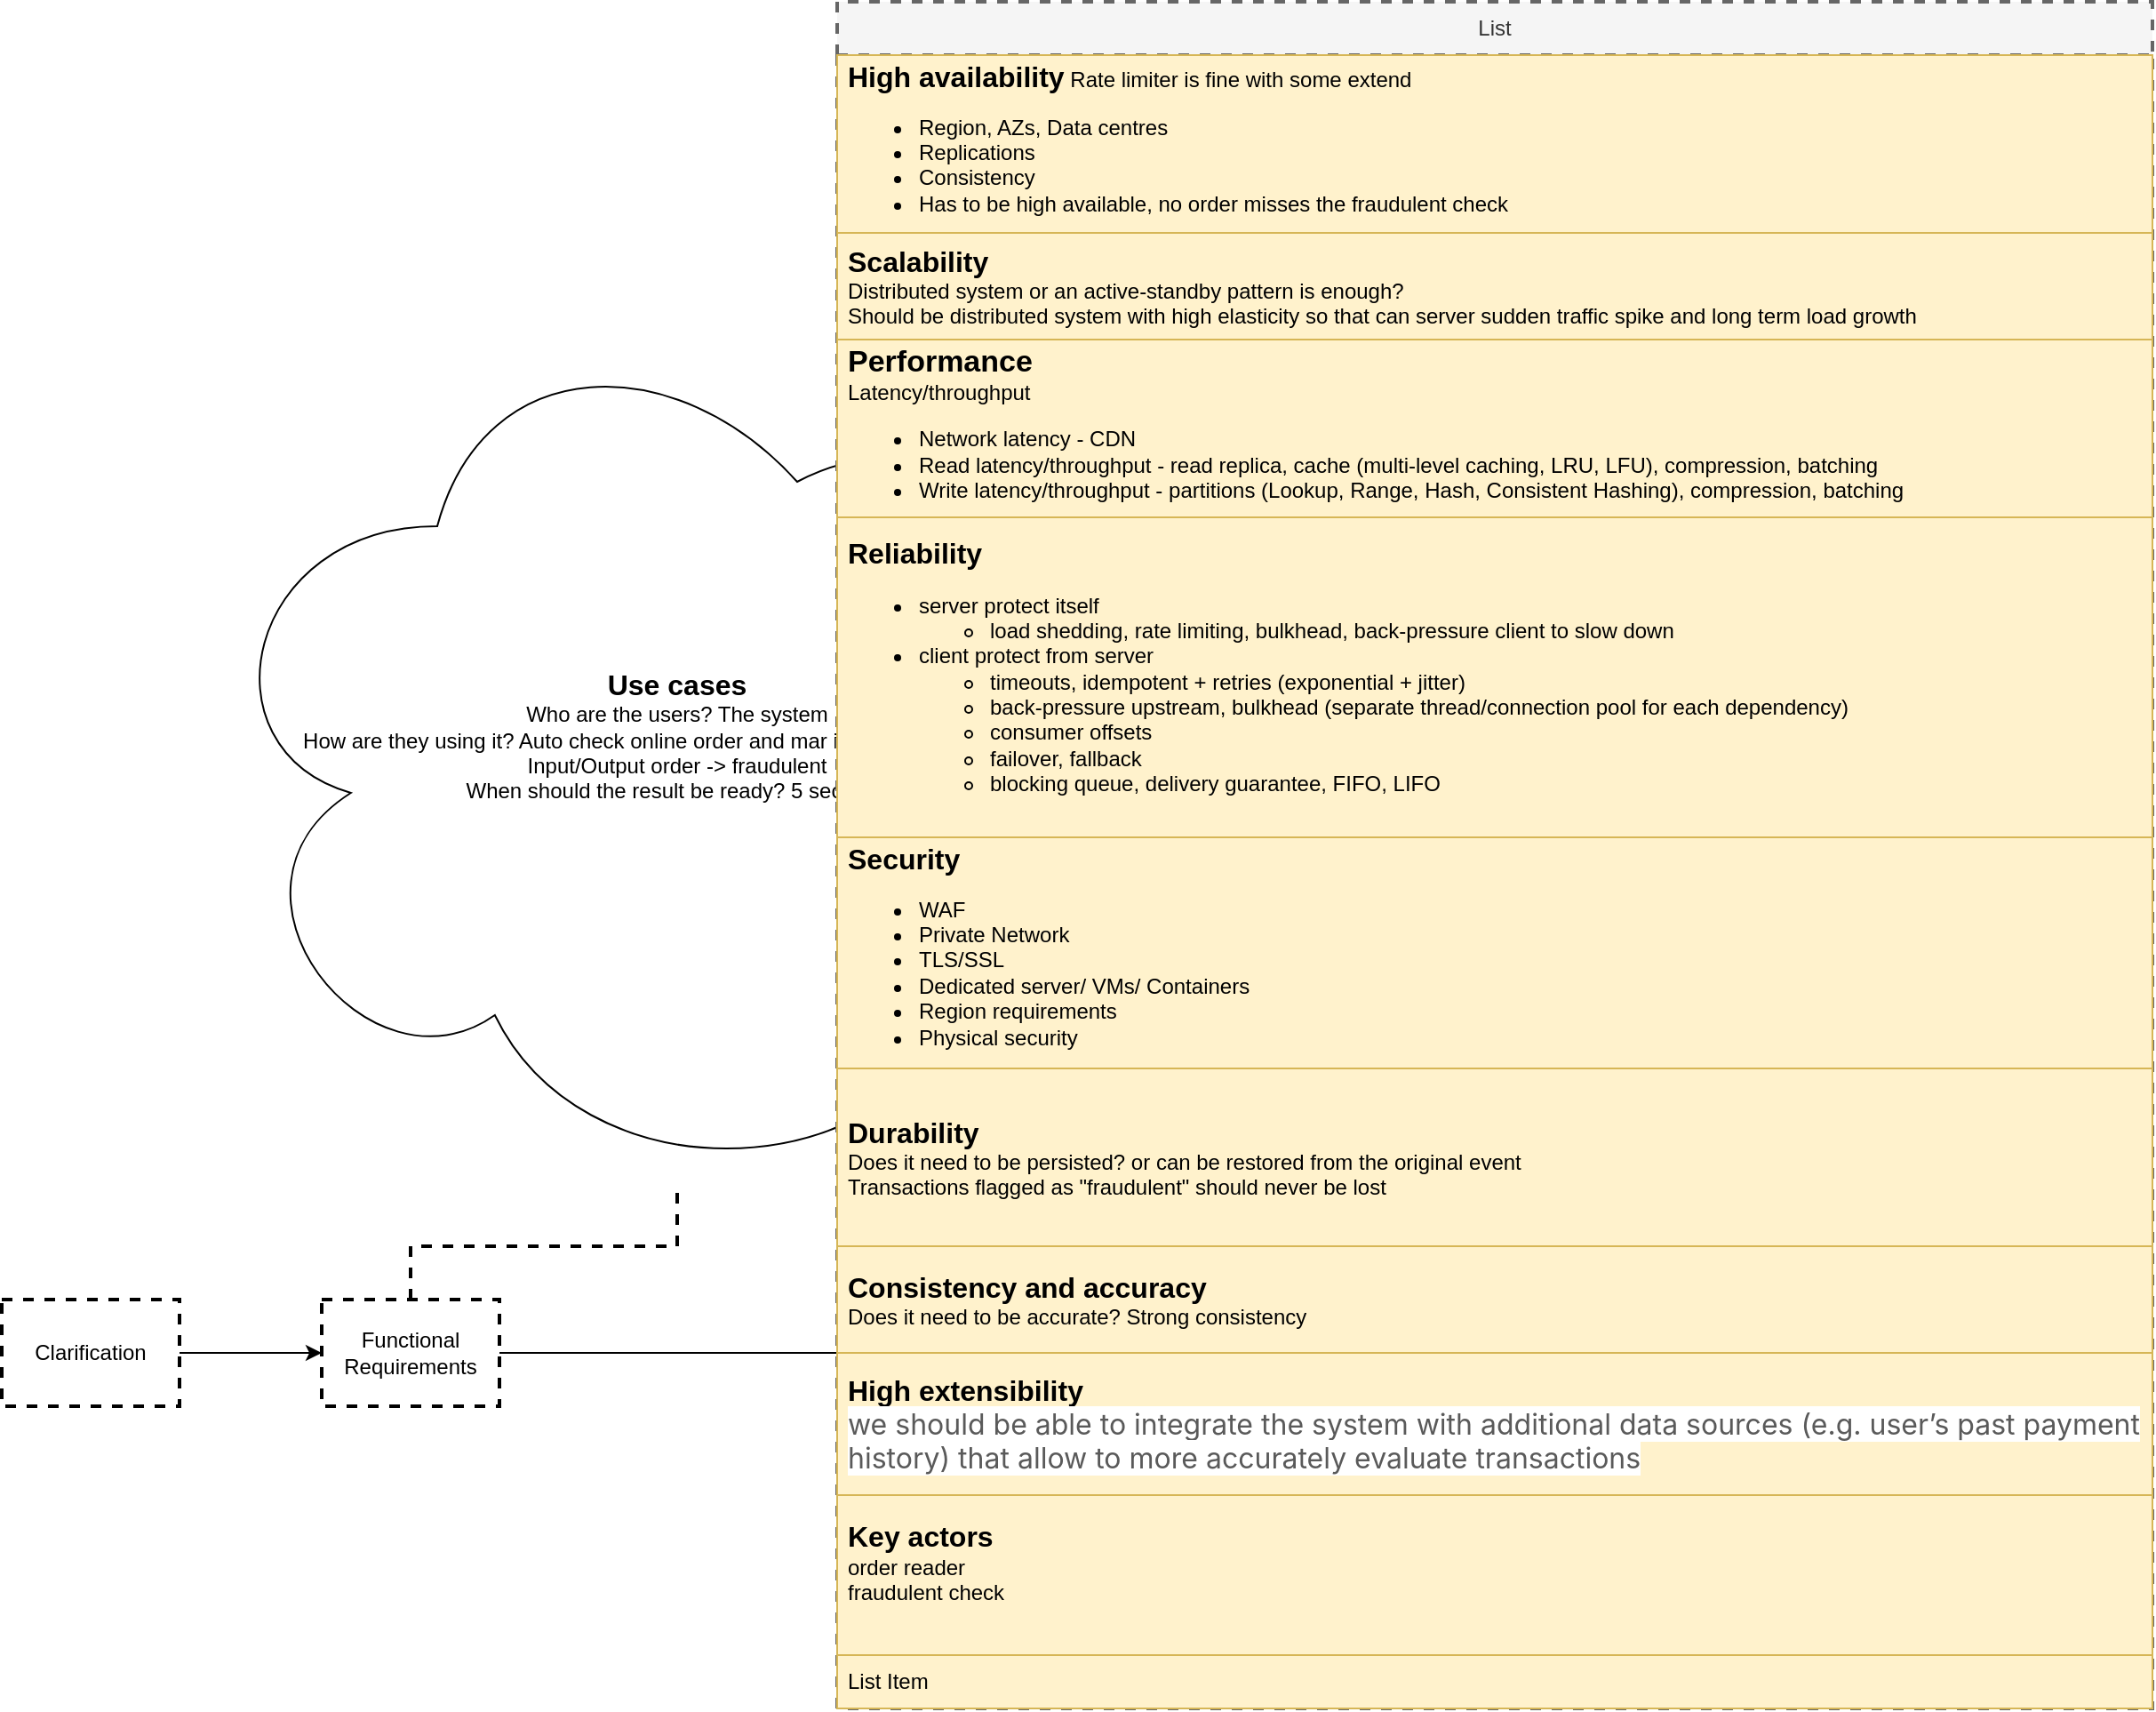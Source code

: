 <mxfile version="24.2.2" type="github">
  <diagram name="Page-1" id="nM_7DvfETTZb8W0gTbOB">
    <mxGraphModel dx="1228" dy="2240" grid="1" gridSize="10" guides="1" tooltips="1" connect="1" arrows="1" fold="1" page="1" pageScale="1" pageWidth="827" pageHeight="1169" math="0" shadow="0">
      <root>
        <mxCell id="0" />
        <mxCell id="1" parent="0" />
        <mxCell id="C4XldygZUVQbeanKiclW-9" value="" style="edgeStyle=orthogonalEdgeStyle;rounded=0;orthogonalLoop=1;jettySize=auto;html=1;" parent="1" source="C4XldygZUVQbeanKiclW-7" target="C4XldygZUVQbeanKiclW-8" edge="1">
          <mxGeometry relative="1" as="geometry" />
        </mxCell>
        <mxCell id="C4XldygZUVQbeanKiclW-7" value="Clarification" style="rounded=0;whiteSpace=wrap;html=1;strokeWidth=2;dashed=1;" parent="1" vertex="1">
          <mxGeometry x="50" y="100" width="100" height="60" as="geometry" />
        </mxCell>
        <mxCell id="C4XldygZUVQbeanKiclW-18" value="" style="edgeStyle=orthogonalEdgeStyle;rounded=0;orthogonalLoop=1;jettySize=auto;html=1;fontFamily=Helvetica;fontSize=12;fontColor=default;" parent="1" source="C4XldygZUVQbeanKiclW-8" target="C4XldygZUVQbeanKiclW-17" edge="1">
          <mxGeometry relative="1" as="geometry" />
        </mxCell>
        <mxCell id="C4XldygZUVQbeanKiclW-8" value="Functional Requirements" style="rounded=0;whiteSpace=wrap;html=1;dashed=1;strokeWidth=2;" parent="1" vertex="1">
          <mxGeometry x="230" y="100" width="100" height="60" as="geometry" />
        </mxCell>
        <mxCell id="C4XldygZUVQbeanKiclW-16" value="" style="edgeStyle=orthogonalEdgeStyle;rounded=0;orthogonalLoop=1;jettySize=auto;html=1;strokeWidth=2;dashed=1;endArrow=none;endFill=0;" parent="1" source="C4XldygZUVQbeanKiclW-11" target="C4XldygZUVQbeanKiclW-8" edge="1">
          <mxGeometry relative="1" as="geometry" />
        </mxCell>
        <mxCell id="C4XldygZUVQbeanKiclW-11" value="&lt;div&gt;&lt;b&gt;&lt;font style=&quot;font-size: 16px;&quot;&gt;Use cases&lt;/font&gt;&lt;/b&gt;&lt;/div&gt;&lt;div&gt;Who are the users? The system&lt;br&gt;How are they using it? Auto check online order and mar it as fraudulent or none&lt;br&gt;&lt;/div&gt;&lt;div&gt;Input/Output order -&amp;gt;&amp;nbsp;&lt;span style=&quot;background-color: initial;&quot;&gt;fraudulent&lt;/span&gt;&lt;/div&gt;&lt;div&gt;When should the result be ready? 5 seconds&lt;/div&gt;&lt;div&gt;&lt;br&gt;&lt;/div&gt;" style="ellipse;shape=cloud;whiteSpace=wrap;html=1;align=center;" parent="1" vertex="1">
          <mxGeometry x="160" y="-460" width="540" height="500" as="geometry" />
        </mxCell>
        <mxCell id="C4XldygZUVQbeanKiclW-17" value="Non-functional requirements" style="whiteSpace=wrap;html=1;rounded=0;dashed=1;strokeWidth=2;" parent="1" vertex="1">
          <mxGeometry x="600" y="100" width="120" height="60" as="geometry" />
        </mxCell>
        <mxCell id="C4XldygZUVQbeanKiclW-24" value="List" style="swimlane;fontStyle=0;childLayout=stackLayout;horizontal=1;startSize=30;horizontalStack=0;resizeParent=1;resizeParentMax=0;resizeLast=0;collapsible=1;marginBottom=0;whiteSpace=wrap;html=1;rounded=0;dashed=1;strokeWidth=2;align=center;verticalAlign=middle;fontFamily=Helvetica;fontSize=12;fillColor=#f5f5f5;strokeColor=#666666;fontColor=#333333;" parent="1" vertex="1">
          <mxGeometry x="520" y="-630" width="740" height="960" as="geometry">
            <mxRectangle x="730" y="-510" width="60" height="30" as="alternateBounds" />
          </mxGeometry>
        </mxCell>
        <mxCell id="C4XldygZUVQbeanKiclW-25" value="&lt;b&gt;&lt;font style=&quot;font-size: 16px;&quot;&gt;High availability&lt;/font&gt;&lt;/b&gt;&amp;nbsp;Rate limiter is fine with some extend&lt;div&gt;&lt;ul&gt;&lt;li&gt;Region, AZs, Data centres&lt;/li&gt;&lt;li&gt;Replications&lt;/li&gt;&lt;li&gt;Consistency&lt;/li&gt;&lt;li&gt;Has to be high available, no order misses the fraudulent check&lt;/li&gt;&lt;/ul&gt;&lt;/div&gt;" style="text;align=left;verticalAlign=middle;spacingLeft=4;spacingRight=4;overflow=hidden;points=[[0,0.5],[1,0.5]];portConstraint=eastwest;rotatable=0;whiteSpace=wrap;html=1;fontFamily=Helvetica;fontSize=12;fillColor=#fff2cc;strokeColor=#d6b656;" parent="C4XldygZUVQbeanKiclW-24" vertex="1">
          <mxGeometry y="30" width="740" height="100" as="geometry" />
        </mxCell>
        <mxCell id="C4XldygZUVQbeanKiclW-26" value="&lt;b&gt;&lt;font style=&quot;font-size: 16px;&quot;&gt;Scalability&lt;/font&gt;&lt;/b&gt;&lt;div&gt;Distributed system or an active-standby pattern is enough?&lt;/div&gt;&lt;div&gt;Should be distributed system with high elasticity so that can server sudden traffic spike and long term load growth&lt;/div&gt;" style="text;align=left;verticalAlign=middle;spacingLeft=4;spacingRight=4;overflow=hidden;points=[[0,0.5],[1,0.5]];portConstraint=eastwest;rotatable=0;whiteSpace=wrap;html=1;fontFamily=Helvetica;fontSize=12;fillColor=#fff2cc;strokeColor=#d6b656;" parent="C4XldygZUVQbeanKiclW-24" vertex="1">
          <mxGeometry y="130" width="740" height="60" as="geometry" />
        </mxCell>
        <mxCell id="C4XldygZUVQbeanKiclW-27" value="&lt;b&gt;&lt;font style=&quot;font-size: 17px;&quot;&gt;Performance&lt;/font&gt;&lt;/b&gt;&lt;div&gt;Latency/throughput&amp;nbsp;&lt;/div&gt;&lt;div&gt;&lt;ul&gt;&lt;li&gt;Network latency - CDN&lt;/li&gt;&lt;li&gt;Read latency/throughput - read replica, cache (multi-level caching, LRU, LFU), compression, batching&lt;/li&gt;&lt;li&gt;Write latency/throughput - partitions (Lookup, Range, Hash, Consistent Hashing), compression, batching&amp;nbsp;&lt;/li&gt;&lt;/ul&gt;&lt;/div&gt;" style="text;align=left;verticalAlign=middle;spacingLeft=4;spacingRight=4;overflow=hidden;points=[[0,0.5],[1,0.5]];portConstraint=eastwest;rotatable=0;whiteSpace=wrap;html=1;fontFamily=Helvetica;fontSize=12;fillColor=#fff2cc;strokeColor=#d6b656;" parent="C4XldygZUVQbeanKiclW-24" vertex="1">
          <mxGeometry y="190" width="740" height="100" as="geometry" />
        </mxCell>
        <mxCell id="C4XldygZUVQbeanKiclW-33" value="&lt;b&gt;&lt;font style=&quot;font-size: 16px;&quot;&gt;Reliability&lt;/font&gt;&lt;/b&gt;&lt;div&gt;&lt;ul&gt;&lt;li&gt;server protect itself&lt;/li&gt;&lt;ul&gt;&lt;li&gt;load shedding, rate limiting, bulkhead, back-pressure client to slow down&lt;/li&gt;&lt;/ul&gt;&lt;li&gt;client protect from server&lt;/li&gt;&lt;ul&gt;&lt;li&gt;timeouts, idempotent + retries (exponential + jitter)&lt;/li&gt;&lt;li&gt;back-pressure upstream, bulkhead (separate thread/connection pool for each dependency)&lt;/li&gt;&lt;li&gt;consumer offsets&lt;/li&gt;&lt;li&gt;failover, fallback&lt;/li&gt;&lt;li&gt;blocking queue, delivery guarantee, FIFO, LIFO&lt;/li&gt;&lt;/ul&gt;&lt;/ul&gt;&lt;/div&gt;" style="text;align=left;verticalAlign=middle;spacingLeft=4;spacingRight=4;overflow=hidden;points=[[0,0.5],[1,0.5]];portConstraint=eastwest;rotatable=0;whiteSpace=wrap;html=1;fontFamily=Helvetica;fontSize=12;fillColor=#fff2cc;strokeColor=#d6b656;" parent="C4XldygZUVQbeanKiclW-24" vertex="1">
          <mxGeometry y="290" width="740" height="180" as="geometry" />
        </mxCell>
        <mxCell id="C4XldygZUVQbeanKiclW-34" value="&lt;b&gt;&lt;font style=&quot;font-size: 16px;&quot;&gt;Security&lt;/font&gt;&lt;/b&gt;&lt;div&gt;&lt;ul&gt;&lt;li&gt;WAF&lt;/li&gt;&lt;li&gt;Private Network&lt;/li&gt;&lt;li&gt;TLS/SSL&lt;/li&gt;&lt;li&gt;Dedicated server/ VMs/ Containers&lt;/li&gt;&lt;li&gt;Region requirements&lt;/li&gt;&lt;li&gt;Physical security&lt;/li&gt;&lt;/ul&gt;&lt;/div&gt;" style="text;align=left;verticalAlign=middle;spacingLeft=4;spacingRight=4;overflow=hidden;points=[[0,0.5],[1,0.5]];portConstraint=eastwest;rotatable=0;whiteSpace=wrap;html=1;fontFamily=Helvetica;fontSize=12;fillColor=#fff2cc;strokeColor=#d6b656;" parent="C4XldygZUVQbeanKiclW-24" vertex="1">
          <mxGeometry y="470" width="740" height="130" as="geometry" />
        </mxCell>
        <mxCell id="C4XldygZUVQbeanKiclW-35" value="&lt;b&gt;&lt;font style=&quot;font-size: 16px;&quot;&gt;Durability&lt;/font&gt;&lt;/b&gt;&lt;div&gt;Does it need to be persisted? or can be restored from the original event&lt;/div&gt;&lt;div&gt;Transactions flagged as &quot;fraudulent&quot; should never be lost&lt;/div&gt;" style="text;align=left;verticalAlign=middle;spacingLeft=4;spacingRight=4;overflow=hidden;points=[[0,0.5],[1,0.5]];portConstraint=eastwest;rotatable=0;whiteSpace=wrap;html=1;fontFamily=Helvetica;fontSize=12;fillColor=#fff2cc;strokeColor=#d6b656;" parent="C4XldygZUVQbeanKiclW-24" vertex="1">
          <mxGeometry y="600" width="740" height="100" as="geometry" />
        </mxCell>
        <mxCell id="C4XldygZUVQbeanKiclW-36" value="&lt;b&gt;&lt;font style=&quot;font-size: 16px;&quot;&gt;Consistency and accuracy&lt;/font&gt;&lt;/b&gt;&lt;div&gt;Does it need to be accurate? Strong consistency&lt;/div&gt;" style="text;align=left;verticalAlign=middle;spacingLeft=4;spacingRight=4;overflow=hidden;points=[[0,0.5],[1,0.5]];portConstraint=eastwest;rotatable=0;whiteSpace=wrap;html=1;fontFamily=Helvetica;fontSize=12;fillColor=#fff2cc;strokeColor=#d6b656;" parent="C4XldygZUVQbeanKiclW-24" vertex="1">
          <mxGeometry y="700" width="740" height="60" as="geometry" />
        </mxCell>
        <mxCell id="C4XldygZUVQbeanKiclW-37" value="&lt;b&gt;&lt;font style=&quot;font-size: 16px;&quot;&gt;High extensibility&lt;/font&gt;&lt;/b&gt;&lt;div&gt;&lt;span style=&quot;color: rgb(90, 90, 90); font-family: -apple-system, &amp;quot;system-ui&amp;quot;, &amp;quot;Segoe UI&amp;quot;, &amp;quot;PingFang SC&amp;quot;, &amp;quot;Hiragino Sans GB&amp;quot;, &amp;quot;Microsoft YaHei&amp;quot;, &amp;quot;Helvetica Neue&amp;quot;, Helvetica, Arial, sans-serif, &amp;quot;Apple Color Emoji&amp;quot;, &amp;quot;Segoe UI Emoji&amp;quot;, &amp;quot;Segoe UI Symbol&amp;quot;; font-size: 16px; background-color: rgb(255, 255, 255);&quot;&gt;we should be able to integrate the system with additional data sources (e.g. user’s past payment history) that allow to more accurately evaluate transactions&lt;/span&gt;&lt;br&gt;&lt;/div&gt;" style="text;align=left;verticalAlign=middle;spacingLeft=4;spacingRight=4;overflow=hidden;points=[[0,0.5],[1,0.5]];portConstraint=eastwest;rotatable=0;whiteSpace=wrap;html=1;fontFamily=Helvetica;fontSize=12;fillColor=#fff2cc;strokeColor=#d6b656;" parent="C4XldygZUVQbeanKiclW-24" vertex="1">
          <mxGeometry y="760" width="740" height="80" as="geometry" />
        </mxCell>
        <mxCell id="C4XldygZUVQbeanKiclW-38" value="&lt;b&gt;&lt;font style=&quot;font-size: 16px;&quot;&gt;Key actors&lt;/font&gt;&lt;/b&gt;&lt;div&gt;order reader&lt;/div&gt;&lt;div&gt;fraudulent check&lt;/div&gt;&lt;div&gt;&lt;br&gt;&lt;/div&gt;" style="text;align=left;verticalAlign=middle;spacingLeft=4;spacingRight=4;overflow=hidden;points=[[0,0.5],[1,0.5]];portConstraint=eastwest;rotatable=0;whiteSpace=wrap;html=1;fontFamily=Helvetica;fontSize=12;fillColor=#fff2cc;strokeColor=#d6b656;" parent="C4XldygZUVQbeanKiclW-24" vertex="1">
          <mxGeometry y="840" width="740" height="90" as="geometry" />
        </mxCell>
        <mxCell id="C4XldygZUVQbeanKiclW-39" value="List Item" style="text;align=left;verticalAlign=middle;spacingLeft=4;spacingRight=4;overflow=hidden;points=[[0,0.5],[1,0.5]];portConstraint=eastwest;rotatable=0;whiteSpace=wrap;html=1;fontFamily=Helvetica;fontSize=12;fillColor=#fff2cc;strokeColor=#d6b656;" parent="C4XldygZUVQbeanKiclW-24" vertex="1">
          <mxGeometry y="930" width="740" height="30" as="geometry" />
        </mxCell>
      </root>
    </mxGraphModel>
  </diagram>
</mxfile>
